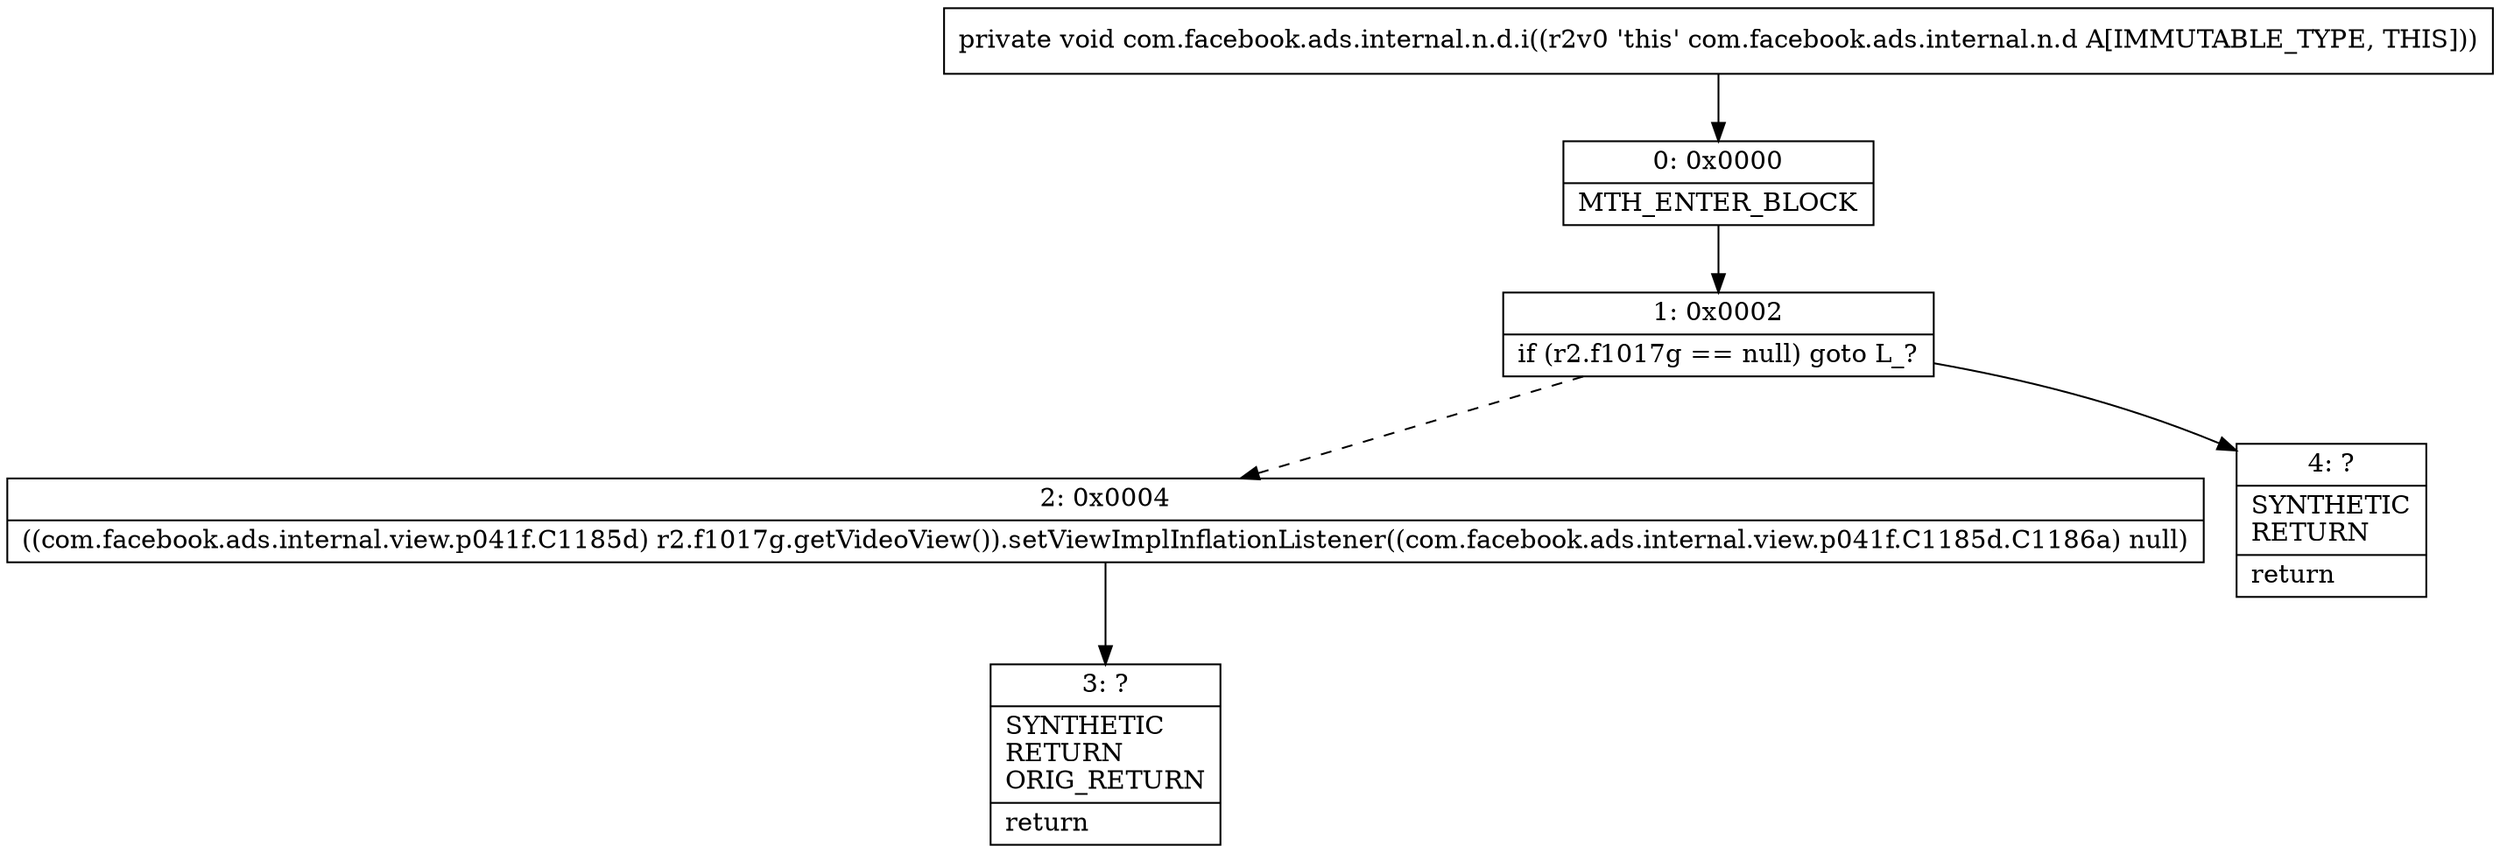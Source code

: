 digraph "CFG forcom.facebook.ads.internal.n.d.i()V" {
Node_0 [shape=record,label="{0\:\ 0x0000|MTH_ENTER_BLOCK\l}"];
Node_1 [shape=record,label="{1\:\ 0x0002|if (r2.f1017g == null) goto L_?\l}"];
Node_2 [shape=record,label="{2\:\ 0x0004|((com.facebook.ads.internal.view.p041f.C1185d) r2.f1017g.getVideoView()).setViewImplInflationListener((com.facebook.ads.internal.view.p041f.C1185d.C1186a) null)\l}"];
Node_3 [shape=record,label="{3\:\ ?|SYNTHETIC\lRETURN\lORIG_RETURN\l|return\l}"];
Node_4 [shape=record,label="{4\:\ ?|SYNTHETIC\lRETURN\l|return\l}"];
MethodNode[shape=record,label="{private void com.facebook.ads.internal.n.d.i((r2v0 'this' com.facebook.ads.internal.n.d A[IMMUTABLE_TYPE, THIS])) }"];
MethodNode -> Node_0;
Node_0 -> Node_1;
Node_1 -> Node_2[style=dashed];
Node_1 -> Node_4;
Node_2 -> Node_3;
}

